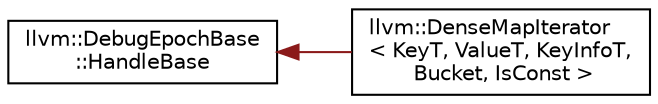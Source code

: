 digraph "Graphical Class Hierarchy"
{
  edge [fontname="Helvetica",fontsize="10",labelfontname="Helvetica",labelfontsize="10"];
  node [fontname="Helvetica",fontsize="10",shape=record];
  rankdir="LR";
  Node1 [label="llvm::DebugEpochBase\l::HandleBase",height=0.2,width=0.4,color="black", fillcolor="white", style="filled",URL="$classllvm_1_1DebugEpochBase_1_1HandleBase.html",tooltip="A base class for iterator classes (\"handles\") that wish to poll for iterator invalidating modificatio..."];
  Node1 -> Node2 [dir="back",color="firebrick4",fontsize="10",style="solid",fontname="Helvetica"];
  Node2 [label="llvm::DenseMapIterator\l\< KeyT, ValueT, KeyInfoT,\l Bucket, IsConst \>",height=0.2,width=0.4,color="black", fillcolor="white", style="filled",URL="$classllvm_1_1DenseMapIterator.html"];
}
